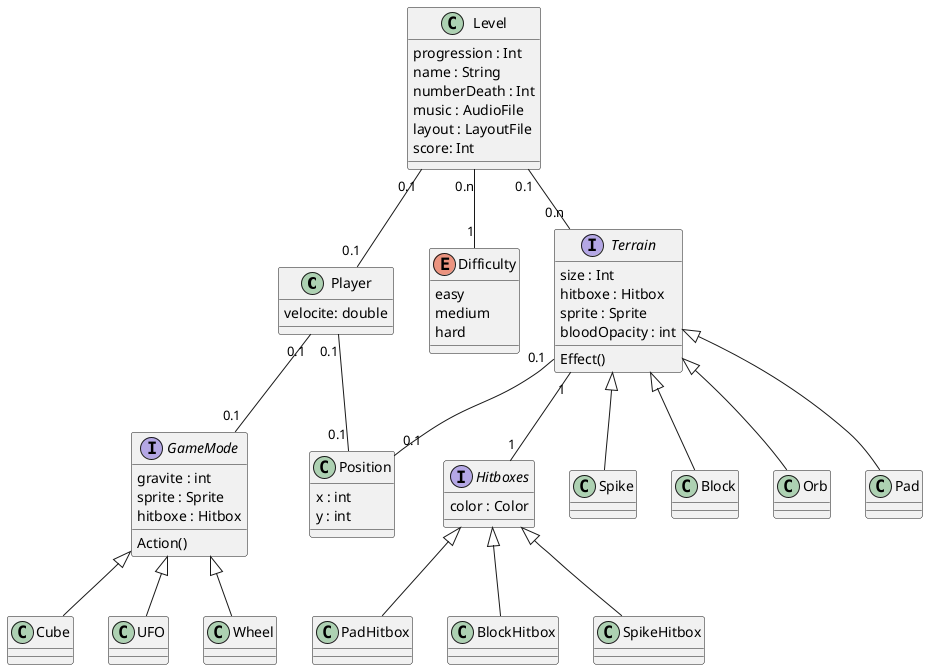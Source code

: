 @startuml
Class Player{
    velocite: double
}

class Position{
x : int
y : int
}

Interface GameMode{
Action()
gravite : int
sprite : Sprite
hitboxe : Hitbox
}
Class Cube extends GameMode
Class UFO extends GameMode
Class Wheel extends GameMode

Class Level{
progression : Int
name : String
numberDeath : Int
music : AudioFile
layout : LayoutFile
score: Int
}

Enum Difficulty{
    easy
    medium
    hard
}


Interface Terrain{
size : Int
hitboxe : Hitbox
sprite : Sprite
bloodOpacity : int
Effect()
}

Interface Hitboxes{
color : Color

}

Class PadHitbox extends Hitboxes
Class BlockHitbox extends Hitboxes
Class SpikeHitbox extends Hitboxes
Class Spike extends Terrain
Class Block extends Terrain
Class Orb extends Terrain
Class Pad extends Terrain

Player "0.1" -- "0.1" GameMode
Player "0.1" -- "0.1" Position
Terrain "0.1" -- "0.1" Position
Terrain "1" -- "1" Hitboxes
Level "0.1" -- "0.n" Terrain
Level "0.1" -- "0.1" Player
Level "0.n" -- "1" Difficulty
@enduml
